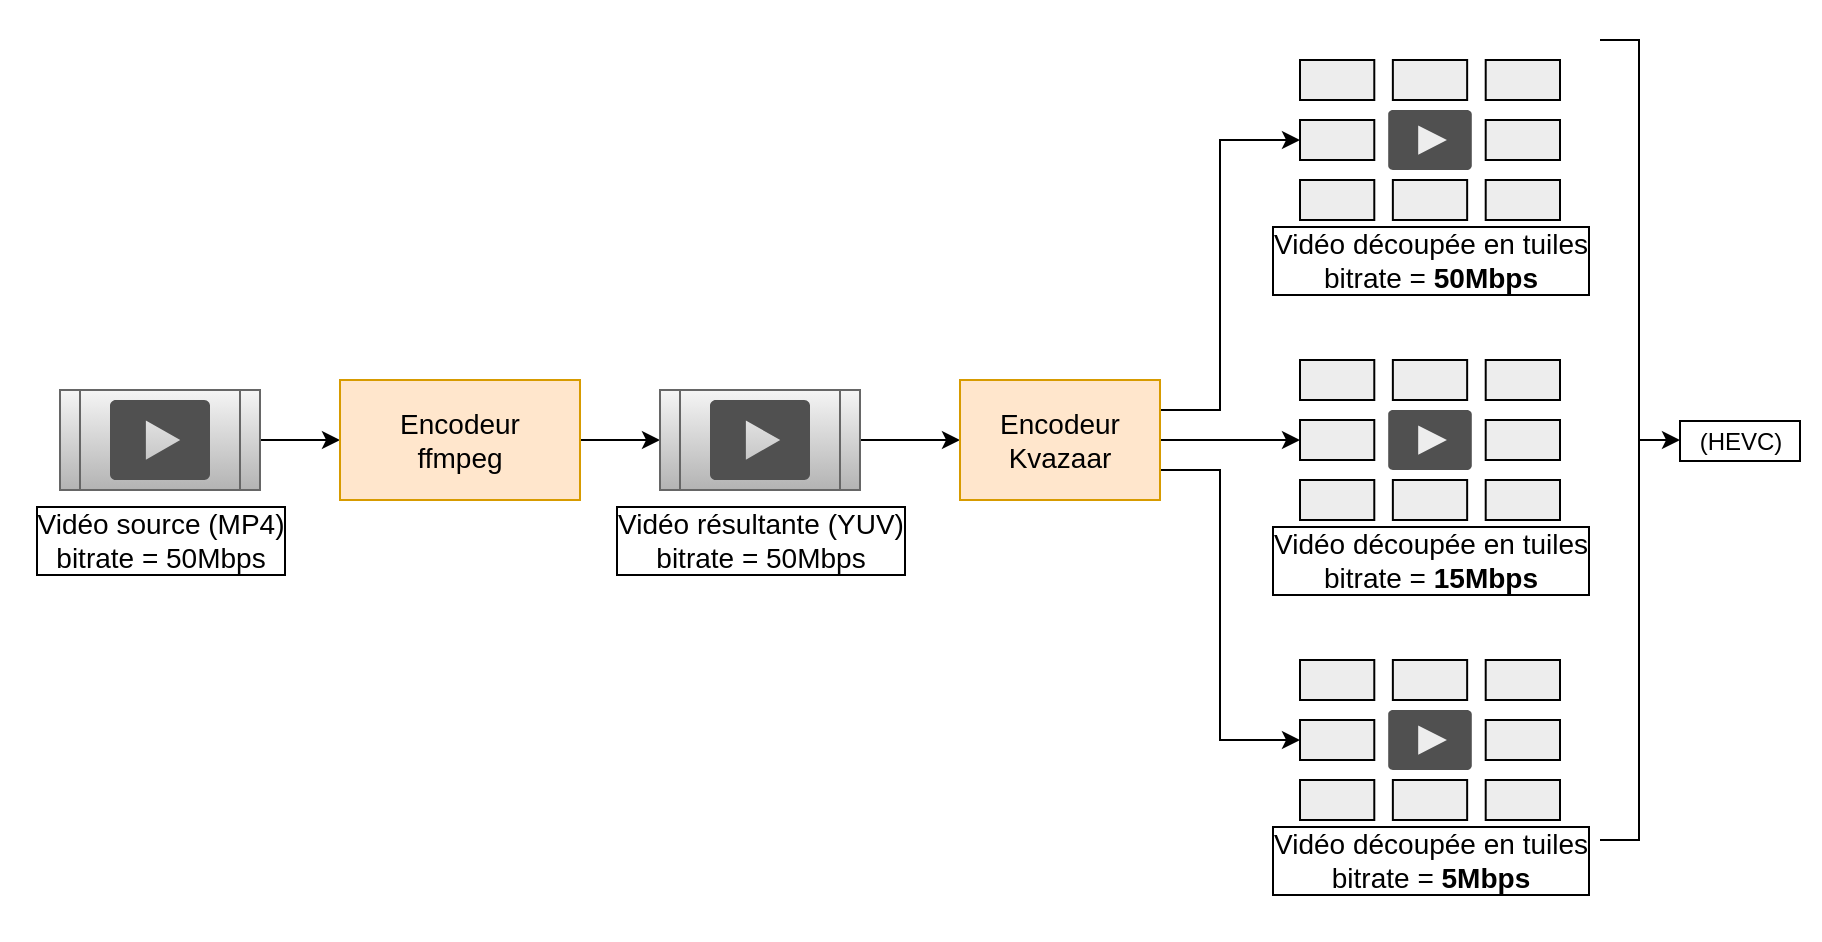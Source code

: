 <mxfile version="12.3.2" type="device" pages="1"><diagram id="p6hu_OUpitiiD3PzFgRF" name="Page-1"><mxGraphModel dx="1173" dy="673" grid="1" gridSize="10" guides="1" tooltips="1" connect="1" arrows="1" fold="1" page="1" pageScale="1" pageWidth="827" pageHeight="1169" math="0" shadow="0"><root><mxCell id="0"/><mxCell id="1" parent="0"/><mxCell id="WN9TrURKg4rjq0-x9JYa-82" value="" style="rounded=0;whiteSpace=wrap;html=1;fillColor=none;fontSize=14;strokeColor=none;" parent="1" vertex="1"><mxGeometry x="40" y="140" width="910" height="470" as="geometry"/></mxCell><mxCell id="WN9TrURKg4rjq0-x9JYa-10" style="edgeStyle=orthogonalEdgeStyle;rounded=0;orthogonalLoop=1;jettySize=auto;html=1;exitX=1;exitY=0.5;exitDx=0;exitDy=0;entryX=0;entryY=0.5;entryDx=0;entryDy=0;" parent="1" source="WN9TrURKg4rjq0-x9JYa-7" target="WN9TrURKg4rjq0-x9JYa-13" edge="1"><mxGeometry relative="1" as="geometry"><mxPoint x="240" y="360" as="targetPoint"/></mxGeometry></mxCell><mxCell id="WN9TrURKg4rjq0-x9JYa-14" style="edgeStyle=orthogonalEdgeStyle;rounded=0;orthogonalLoop=1;jettySize=auto;html=1;exitX=1;exitY=0.5;exitDx=0;exitDy=0;fontSize=14;entryX=0;entryY=0.5;entryDx=0;entryDy=0;" parent="1" source="WN9TrURKg4rjq0-x9JYa-13" target="WN9TrURKg4rjq0-x9JYa-15" edge="1"><mxGeometry relative="1" as="geometry"><mxPoint x="410" y="360" as="targetPoint"/></mxGeometry></mxCell><mxCell id="WN9TrURKg4rjq0-x9JYa-13" value="Encodeur&lt;br&gt;ffmpeg" style="rounded=0;whiteSpace=wrap;html=1;fillColor=#ffe6cc;fontSize=14;strokeColor=#d79b00;" parent="1" vertex="1"><mxGeometry x="210" y="330" width="120" height="60" as="geometry"/></mxCell><mxCell id="WN9TrURKg4rjq0-x9JYa-18" style="edgeStyle=orthogonalEdgeStyle;rounded=0;orthogonalLoop=1;jettySize=auto;html=1;exitX=1;exitY=0.5;exitDx=0;exitDy=0;fontSize=14;entryX=0;entryY=0.5;entryDx=0;entryDy=0;" parent="1" source="WN9TrURKg4rjq0-x9JYa-15" target="WN9TrURKg4rjq0-x9JYa-23" edge="1"><mxGeometry relative="1" as="geometry"><mxPoint x="520" y="360" as="targetPoint"/></mxGeometry></mxCell><mxCell id="WN9TrURKg4rjq0-x9JYa-21" value="" style="group" parent="1" vertex="1" connectable="0"><mxGeometry x="50" y="335" width="140" height="95" as="geometry"/></mxCell><mxCell id="WN9TrURKg4rjq0-x9JYa-11" value="Vidéo source (MP4)&lt;br&gt;bitrate = 50Mbps" style="text;html=1;align=center;verticalAlign=middle;resizable=0;points=[];;autosize=1;labelBorderColor=#000000;fontSize=14;" parent="WN9TrURKg4rjq0-x9JYa-21" vertex="1"><mxGeometry y="55" width="140" height="40" as="geometry"/></mxCell><mxCell id="WN9TrURKg4rjq0-x9JYa-20" value="" style="group" parent="WN9TrURKg4rjq0-x9JYa-21" vertex="1" connectable="0"><mxGeometry x="20" width="100" height="50" as="geometry"/></mxCell><mxCell id="WN9TrURKg4rjq0-x9JYa-7" value="" style="shape=process;whiteSpace=wrap;html=1;backgroundOutline=1;fillColor=#f5f5f5;strokeColor=#666666;gradientColor=#b3b3b3;" parent="WN9TrURKg4rjq0-x9JYa-20" vertex="1"><mxGeometry width="100" height="50" as="geometry"/></mxCell><mxCell id="WN9TrURKg4rjq0-x9JYa-8" value="" style="pointerEvents=1;shadow=0;dashed=0;html=1;strokeColor=none;fillColor=#505050;labelPosition=center;verticalLabelPosition=bottom;verticalAlign=top;outlineConnect=0;align=center;shape=mxgraph.office.concepts.video_play;" parent="WN9TrURKg4rjq0-x9JYa-20" vertex="1"><mxGeometry x="25" y="5" width="50" height="40" as="geometry"/></mxCell><mxCell id="WN9TrURKg4rjq0-x9JYa-22" value="" style="group" parent="1" vertex="1" connectable="0"><mxGeometry x="340" y="335" width="160" height="95" as="geometry"/></mxCell><mxCell id="WN9TrURKg4rjq0-x9JYa-17" value="Vidéo résultante (YUV)&lt;br&gt;bitrate = 50Mbps" style="text;html=1;align=center;verticalAlign=middle;resizable=0;points=[];;autosize=1;labelBorderColor=#000000;fontSize=14;" parent="WN9TrURKg4rjq0-x9JYa-22" vertex="1"><mxGeometry y="55" width="160" height="40" as="geometry"/></mxCell><mxCell id="WN9TrURKg4rjq0-x9JYa-19" value="" style="group" parent="WN9TrURKg4rjq0-x9JYa-22" vertex="1" connectable="0"><mxGeometry x="30" width="100" height="50" as="geometry"/></mxCell><mxCell id="WN9TrURKg4rjq0-x9JYa-15" value="" style="shape=process;whiteSpace=wrap;html=1;backgroundOutline=1;fillColor=#f5f5f5;strokeColor=#666666;gradientColor=#b3b3b3;" parent="WN9TrURKg4rjq0-x9JYa-19" vertex="1"><mxGeometry width="100" height="50" as="geometry"/></mxCell><mxCell id="WN9TrURKg4rjq0-x9JYa-16" value="" style="pointerEvents=1;shadow=0;dashed=0;html=1;strokeColor=none;fillColor=#505050;labelPosition=center;verticalLabelPosition=bottom;verticalAlign=top;outlineConnect=0;align=center;shape=mxgraph.office.concepts.video_play;" parent="WN9TrURKg4rjq0-x9JYa-19" vertex="1"><mxGeometry x="25" y="5" width="50" height="40" as="geometry"/></mxCell><mxCell id="WN9TrURKg4rjq0-x9JYa-27" style="edgeStyle=orthogonalEdgeStyle;rounded=0;orthogonalLoop=1;jettySize=auto;html=1;exitX=1;exitY=0.5;exitDx=0;exitDy=0;fontSize=14;" parent="1" source="WN9TrURKg4rjq0-x9JYa-23" edge="1"><mxGeometry relative="1" as="geometry"><mxPoint x="690" y="360" as="targetPoint"/></mxGeometry></mxCell><mxCell id="WN9TrURKg4rjq0-x9JYa-79" style="edgeStyle=orthogonalEdgeStyle;rounded=0;orthogonalLoop=1;jettySize=auto;html=1;exitX=1;exitY=0.25;exitDx=0;exitDy=0;fontSize=14;" parent="1" source="WN9TrURKg4rjq0-x9JYa-23" edge="1"><mxGeometry relative="1" as="geometry"><mxPoint x="690" y="210" as="targetPoint"/><Array as="points"><mxPoint x="650" y="345"/><mxPoint x="650" y="210"/></Array></mxGeometry></mxCell><mxCell id="WN9TrURKg4rjq0-x9JYa-80" style="edgeStyle=orthogonalEdgeStyle;rounded=0;orthogonalLoop=1;jettySize=auto;html=1;exitX=1;exitY=0.75;exitDx=0;exitDy=0;fontSize=14;" parent="1" source="WN9TrURKg4rjq0-x9JYa-23" edge="1"><mxGeometry relative="1" as="geometry"><mxPoint x="690" y="510" as="targetPoint"/><Array as="points"><mxPoint x="650" y="375"/><mxPoint x="650" y="510"/></Array></mxGeometry></mxCell><mxCell id="WN9TrURKg4rjq0-x9JYa-23" value="Encodeur&lt;br&gt;Kvazaar" style="rounded=0;whiteSpace=wrap;html=1;fillColor=#ffe6cc;fontSize=14;strokeColor=#d79b00;" parent="1" vertex="1"><mxGeometry x="520" y="330" width="100" height="60" as="geometry"/></mxCell><mxCell id="WN9TrURKg4rjq0-x9JYa-51" value="" style="group" parent="1" vertex="1" connectable="0"><mxGeometry x="670" y="170" width="170" height="120" as="geometry"/></mxCell><mxCell id="WN9TrURKg4rjq0-x9JYa-48" value="Vidéo découpée en tuiles&lt;br&gt;bitrate = &lt;b&gt;50Mbps&lt;/b&gt;" style="text;html=1;align=center;verticalAlign=middle;resizable=0;points=[];;autosize=1;labelBorderColor=#000000;fontSize=14;" parent="WN9TrURKg4rjq0-x9JYa-51" vertex="1"><mxGeometry y="80" width="170" height="40" as="geometry"/></mxCell><mxCell id="WN9TrURKg4rjq0-x9JYa-47" value="" style="group" parent="WN9TrURKg4rjq0-x9JYa-51" vertex="1" connectable="0"><mxGeometry x="20" width="130" height="80" as="geometry"/></mxCell><mxCell id="WN9TrURKg4rjq0-x9JYa-37" value="" style="rounded=0;whiteSpace=wrap;html=1;fillColor=#EDEDED;fontSize=14;" parent="WN9TrURKg4rjq0-x9JYa-47" vertex="1"><mxGeometry y="30" width="37.143" height="20" as="geometry"/></mxCell><mxCell id="WN9TrURKg4rjq0-x9JYa-38" value="" style="rounded=0;whiteSpace=wrap;html=1;fillColor=#EDEDED;fontSize=14;" parent="WN9TrURKg4rjq0-x9JYa-47" vertex="1"><mxGeometry x="46.429" width="37.143" height="20" as="geometry"/></mxCell><mxCell id="WN9TrURKg4rjq0-x9JYa-39" value="" style="rounded=0;whiteSpace=wrap;html=1;fillColor=#EDEDED;fontSize=14;" parent="WN9TrURKg4rjq0-x9JYa-47" vertex="1"><mxGeometry x="92.857" width="37.143" height="20" as="geometry"/></mxCell><mxCell id="WN9TrURKg4rjq0-x9JYa-40" value="" style="rounded=0;whiteSpace=wrap;html=1;fillColor=#EDEDED;fontSize=14;" parent="WN9TrURKg4rjq0-x9JYa-47" vertex="1"><mxGeometry x="92.857" y="30" width="37.143" height="20" as="geometry"/></mxCell><mxCell id="WN9TrURKg4rjq0-x9JYa-41" value="" style="rounded=0;whiteSpace=wrap;html=1;fillColor=#EDEDED;fontSize=14;" parent="WN9TrURKg4rjq0-x9JYa-47" vertex="1"><mxGeometry x="92.857" y="60" width="37.143" height="20" as="geometry"/></mxCell><mxCell id="WN9TrURKg4rjq0-x9JYa-42" value="" style="rounded=0;whiteSpace=wrap;html=1;fillColor=#EDEDED;fontSize=14;" parent="WN9TrURKg4rjq0-x9JYa-47" vertex="1"><mxGeometry x="46.429" y="60" width="37.143" height="20" as="geometry"/></mxCell><mxCell id="WN9TrURKg4rjq0-x9JYa-43" value="" style="rounded=0;whiteSpace=wrap;html=1;fillColor=#EDEDED;fontSize=14;" parent="WN9TrURKg4rjq0-x9JYa-47" vertex="1"><mxGeometry y="60" width="37.143" height="20" as="geometry"/></mxCell><mxCell id="WN9TrURKg4rjq0-x9JYa-44" value="" style="rounded=0;whiteSpace=wrap;html=1;fillColor=#EDEDED;fontSize=14;" parent="WN9TrURKg4rjq0-x9JYa-47" vertex="1"><mxGeometry x="46.429" y="30" width="37.143" height="20" as="geometry"/></mxCell><mxCell id="WN9TrURKg4rjq0-x9JYa-45" value="" style="rounded=0;whiteSpace=wrap;html=1;fillColor=#EDEDED;fontSize=14;" parent="WN9TrURKg4rjq0-x9JYa-47" vertex="1"><mxGeometry width="37.143" height="20" as="geometry"/></mxCell><mxCell id="WN9TrURKg4rjq0-x9JYa-34" value="" style="pointerEvents=1;shadow=0;dashed=0;html=1;strokeColor=none;fillColor=#505050;labelPosition=center;verticalLabelPosition=bottom;verticalAlign=top;outlineConnect=0;align=center;shape=mxgraph.office.concepts.video_play;" parent="WN9TrURKg4rjq0-x9JYa-47" vertex="1"><mxGeometry x="44.107" y="25" width="41.786" height="30" as="geometry"/></mxCell><mxCell id="WN9TrURKg4rjq0-x9JYa-53" value="" style="group" parent="1" vertex="1" connectable="0"><mxGeometry x="670" y="320" width="170" height="120" as="geometry"/></mxCell><mxCell id="WN9TrURKg4rjq0-x9JYa-54" value="Vidéo découpée en tuiles&lt;br&gt;bitrate = &lt;b&gt;15Mbps&lt;/b&gt;" style="text;html=1;align=center;verticalAlign=middle;resizable=0;points=[];;autosize=1;labelBorderColor=#000000;fontSize=14;" parent="WN9TrURKg4rjq0-x9JYa-53" vertex="1"><mxGeometry y="80" width="170" height="40" as="geometry"/></mxCell><mxCell id="WN9TrURKg4rjq0-x9JYa-55" value="" style="group" parent="WN9TrURKg4rjq0-x9JYa-53" vertex="1" connectable="0"><mxGeometry x="20" width="130" height="80" as="geometry"/></mxCell><mxCell id="WN9TrURKg4rjq0-x9JYa-56" value="" style="rounded=0;whiteSpace=wrap;html=1;fillColor=#EDEDED;fontSize=14;" parent="WN9TrURKg4rjq0-x9JYa-55" vertex="1"><mxGeometry y="30" width="37.143" height="20" as="geometry"/></mxCell><mxCell id="WN9TrURKg4rjq0-x9JYa-57" value="" style="rounded=0;whiteSpace=wrap;html=1;fillColor=#EDEDED;fontSize=14;" parent="WN9TrURKg4rjq0-x9JYa-55" vertex="1"><mxGeometry x="46.429" width="37.143" height="20" as="geometry"/></mxCell><mxCell id="WN9TrURKg4rjq0-x9JYa-58" value="" style="rounded=0;whiteSpace=wrap;html=1;fillColor=#EDEDED;fontSize=14;" parent="WN9TrURKg4rjq0-x9JYa-55" vertex="1"><mxGeometry x="92.857" width="37.143" height="20" as="geometry"/></mxCell><mxCell id="WN9TrURKg4rjq0-x9JYa-59" value="" style="rounded=0;whiteSpace=wrap;html=1;fillColor=#EDEDED;fontSize=14;" parent="WN9TrURKg4rjq0-x9JYa-55" vertex="1"><mxGeometry x="92.857" y="30" width="37.143" height="20" as="geometry"/></mxCell><mxCell id="WN9TrURKg4rjq0-x9JYa-60" value="" style="rounded=0;whiteSpace=wrap;html=1;fillColor=#EDEDED;fontSize=14;" parent="WN9TrURKg4rjq0-x9JYa-55" vertex="1"><mxGeometry x="92.857" y="60" width="37.143" height="20" as="geometry"/></mxCell><mxCell id="WN9TrURKg4rjq0-x9JYa-61" value="" style="rounded=0;whiteSpace=wrap;html=1;fillColor=#EDEDED;fontSize=14;" parent="WN9TrURKg4rjq0-x9JYa-55" vertex="1"><mxGeometry x="46.429" y="60" width="37.143" height="20" as="geometry"/></mxCell><mxCell id="WN9TrURKg4rjq0-x9JYa-62" value="" style="rounded=0;whiteSpace=wrap;html=1;fillColor=#EDEDED;fontSize=14;" parent="WN9TrURKg4rjq0-x9JYa-55" vertex="1"><mxGeometry y="60" width="37.143" height="20" as="geometry"/></mxCell><mxCell id="WN9TrURKg4rjq0-x9JYa-63" value="" style="rounded=0;whiteSpace=wrap;html=1;fillColor=#EDEDED;fontSize=14;" parent="WN9TrURKg4rjq0-x9JYa-55" vertex="1"><mxGeometry x="46.429" y="30" width="37.143" height="20" as="geometry"/></mxCell><mxCell id="WN9TrURKg4rjq0-x9JYa-64" value="" style="rounded=0;whiteSpace=wrap;html=1;fillColor=#EDEDED;fontSize=14;" parent="WN9TrURKg4rjq0-x9JYa-55" vertex="1"><mxGeometry width="37.143" height="20" as="geometry"/></mxCell><mxCell id="WN9TrURKg4rjq0-x9JYa-65" value="" style="pointerEvents=1;shadow=0;dashed=0;html=1;strokeColor=none;fillColor=#505050;labelPosition=center;verticalLabelPosition=bottom;verticalAlign=top;outlineConnect=0;align=center;shape=mxgraph.office.concepts.video_play;" parent="WN9TrURKg4rjq0-x9JYa-55" vertex="1"><mxGeometry x="44.107" y="25" width="41.786" height="30" as="geometry"/></mxCell><mxCell id="WN9TrURKg4rjq0-x9JYa-66" value="" style="group" parent="1" vertex="1" connectable="0"><mxGeometry x="670" y="470" width="170" height="120" as="geometry"/></mxCell><mxCell id="WN9TrURKg4rjq0-x9JYa-67" value="Vidéo découpée en tuiles&lt;br&gt;bitrate = &lt;b&gt;5Mbps&lt;/b&gt;" style="text;html=1;align=center;verticalAlign=middle;resizable=0;points=[];;autosize=1;labelBorderColor=#000000;fontSize=14;" parent="WN9TrURKg4rjq0-x9JYa-66" vertex="1"><mxGeometry y="80" width="170" height="40" as="geometry"/></mxCell><mxCell id="WN9TrURKg4rjq0-x9JYa-68" value="" style="group" parent="WN9TrURKg4rjq0-x9JYa-66" vertex="1" connectable="0"><mxGeometry x="20" width="130" height="80" as="geometry"/></mxCell><mxCell id="WN9TrURKg4rjq0-x9JYa-69" value="" style="rounded=0;whiteSpace=wrap;html=1;fillColor=#EDEDED;fontSize=14;" parent="WN9TrURKg4rjq0-x9JYa-68" vertex="1"><mxGeometry y="30" width="37.143" height="20" as="geometry"/></mxCell><mxCell id="WN9TrURKg4rjq0-x9JYa-70" value="" style="rounded=0;whiteSpace=wrap;html=1;fillColor=#EDEDED;fontSize=14;" parent="WN9TrURKg4rjq0-x9JYa-68" vertex="1"><mxGeometry x="46.429" width="37.143" height="20" as="geometry"/></mxCell><mxCell id="WN9TrURKg4rjq0-x9JYa-71" value="" style="rounded=0;whiteSpace=wrap;html=1;fillColor=#EDEDED;fontSize=14;" parent="WN9TrURKg4rjq0-x9JYa-68" vertex="1"><mxGeometry x="92.857" width="37.143" height="20" as="geometry"/></mxCell><mxCell id="WN9TrURKg4rjq0-x9JYa-72" value="" style="rounded=0;whiteSpace=wrap;html=1;fillColor=#EDEDED;fontSize=14;" parent="WN9TrURKg4rjq0-x9JYa-68" vertex="1"><mxGeometry x="92.857" y="30" width="37.143" height="20" as="geometry"/></mxCell><mxCell id="WN9TrURKg4rjq0-x9JYa-73" value="" style="rounded=0;whiteSpace=wrap;html=1;fillColor=#EDEDED;fontSize=14;" parent="WN9TrURKg4rjq0-x9JYa-68" vertex="1"><mxGeometry x="92.857" y="60" width="37.143" height="20" as="geometry"/></mxCell><mxCell id="WN9TrURKg4rjq0-x9JYa-74" value="" style="rounded=0;whiteSpace=wrap;html=1;fillColor=#EDEDED;fontSize=14;" parent="WN9TrURKg4rjq0-x9JYa-68" vertex="1"><mxGeometry x="46.429" y="60" width="37.143" height="20" as="geometry"/></mxCell><mxCell id="WN9TrURKg4rjq0-x9JYa-75" value="" style="rounded=0;whiteSpace=wrap;html=1;fillColor=#EDEDED;fontSize=14;" parent="WN9TrURKg4rjq0-x9JYa-68" vertex="1"><mxGeometry y="60" width="37.143" height="20" as="geometry"/></mxCell><mxCell id="WN9TrURKg4rjq0-x9JYa-76" value="" style="rounded=0;whiteSpace=wrap;html=1;fillColor=#EDEDED;fontSize=14;" parent="WN9TrURKg4rjq0-x9JYa-68" vertex="1"><mxGeometry x="46.429" y="30" width="37.143" height="20" as="geometry"/></mxCell><mxCell id="WN9TrURKg4rjq0-x9JYa-77" value="" style="rounded=0;whiteSpace=wrap;html=1;fillColor=#EDEDED;fontSize=14;" parent="WN9TrURKg4rjq0-x9JYa-68" vertex="1"><mxGeometry width="37.143" height="20" as="geometry"/></mxCell><mxCell id="WN9TrURKg4rjq0-x9JYa-78" value="" style="pointerEvents=1;shadow=0;dashed=0;html=1;strokeColor=none;fillColor=#505050;labelPosition=center;verticalLabelPosition=bottom;verticalAlign=top;outlineConnect=0;align=center;shape=mxgraph.office.concepts.video_play;" parent="WN9TrURKg4rjq0-x9JYa-68" vertex="1"><mxGeometry x="44.107" y="25" width="41.786" height="30" as="geometry"/></mxCell><mxCell id="1t9-F9pnygKVO_6mnvTf-5" style="edgeStyle=orthogonalEdgeStyle;rounded=0;orthogonalLoop=1;jettySize=auto;html=1;exitX=0.5;exitY=1;exitDx=0;exitDy=0;entryX=0;entryY=0.501;entryDx=0;entryDy=0;entryPerimeter=0;" edge="1" parent="1" source="1t9-F9pnygKVO_6mnvTf-1" target="1t9-F9pnygKVO_6mnvTf-2"><mxGeometry relative="1" as="geometry"/></mxCell><mxCell id="1t9-F9pnygKVO_6mnvTf-1" value="" style="shape=partialRectangle;whiteSpace=wrap;html=1;bottom=1;right=1;left=1;top=0;fillColor=none;routingCenterX=-0.5;rotation=-90;" vertex="1" parent="1"><mxGeometry x="650" y="350.5" width="400" height="19" as="geometry"/></mxCell><mxCell id="1t9-F9pnygKVO_6mnvTf-2" value="(HEVC)" style="text;html=1;align=center;verticalAlign=middle;resizable=0;points=[];;autosize=1;strokeColor=#000000;" vertex="1" parent="1"><mxGeometry x="880" y="350.5" width="60" height="20" as="geometry"/></mxCell></root></mxGraphModel></diagram></mxfile>